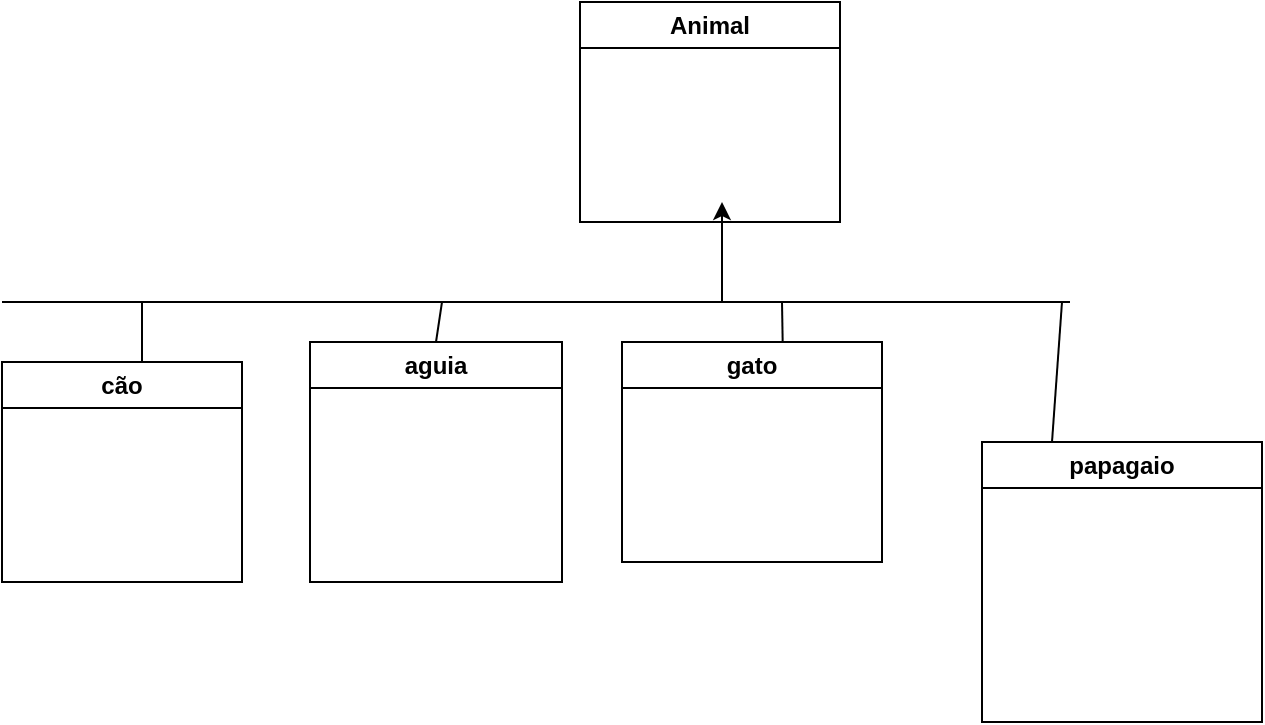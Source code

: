 <mxfile version="26.0.14">
  <diagram name="Página-1" id="fnbcIL5Z_x4uCaopR5I9">
    <mxGraphModel dx="789" dy="446" grid="1" gridSize="10" guides="1" tooltips="1" connect="1" arrows="1" fold="1" page="1" pageScale="1" pageWidth="827" pageHeight="1169" math="0" shadow="0">
      <root>
        <mxCell id="0" />
        <mxCell id="1" parent="0" />
        <mxCell id="pkzS7dGF-zs2sIUJ0T_--3" value="Animal" style="swimlane;whiteSpace=wrap;html=1;startSize=23;" vertex="1" parent="1">
          <mxGeometry x="349" y="40" width="130" height="110" as="geometry" />
        </mxCell>
        <mxCell id="pkzS7dGF-zs2sIUJ0T_--4" value="cão" style="swimlane;whiteSpace=wrap;html=1;startSize=23;" vertex="1" parent="1">
          <mxGeometry x="60" y="220" width="120" height="110" as="geometry" />
        </mxCell>
        <mxCell id="pkzS7dGF-zs2sIUJ0T_--5" value="aguia" style="swimlane;whiteSpace=wrap;html=1;startSize=23;" vertex="1" parent="1">
          <mxGeometry x="214" y="210" width="126" height="120" as="geometry" />
        </mxCell>
        <mxCell id="pkzS7dGF-zs2sIUJ0T_--6" value="gato" style="swimlane;whiteSpace=wrap;html=1;" vertex="1" parent="1">
          <mxGeometry x="370" y="210" width="130" height="110" as="geometry" />
        </mxCell>
        <mxCell id="pkzS7dGF-zs2sIUJ0T_--7" value="papagaio" style="swimlane;whiteSpace=wrap;html=1;" vertex="1" parent="1">
          <mxGeometry x="550" y="260" width="140" height="140" as="geometry" />
        </mxCell>
        <mxCell id="pkzS7dGF-zs2sIUJ0T_--8" value="" style="endArrow=classic;html=1;rounded=0;" edge="1" parent="1">
          <mxGeometry width="50" height="50" relative="1" as="geometry">
            <mxPoint x="420" y="180" as="sourcePoint" />
            <mxPoint x="420" y="140" as="targetPoint" />
            <Array as="points">
              <mxPoint x="420" y="170" />
              <mxPoint x="420" y="190" />
            </Array>
          </mxGeometry>
        </mxCell>
        <mxCell id="pkzS7dGF-zs2sIUJ0T_--9" value="" style="endArrow=none;html=1;rounded=0;" edge="1" parent="1">
          <mxGeometry width="50" height="50" relative="1" as="geometry">
            <mxPoint x="60" y="190" as="sourcePoint" />
            <mxPoint x="594" y="190" as="targetPoint" />
          </mxGeometry>
        </mxCell>
        <mxCell id="pkzS7dGF-zs2sIUJ0T_--10" value="" style="endArrow=none;html=1;rounded=0;" edge="1" parent="1">
          <mxGeometry width="50" height="50" relative="1" as="geometry">
            <mxPoint x="130" y="220" as="sourcePoint" />
            <mxPoint x="130" y="190" as="targetPoint" />
          </mxGeometry>
        </mxCell>
        <mxCell id="pkzS7dGF-zs2sIUJ0T_--11" value="" style="endArrow=none;html=1;rounded=0;exitX=0.5;exitY=0;exitDx=0;exitDy=0;" edge="1" parent="1" source="pkzS7dGF-zs2sIUJ0T_--5">
          <mxGeometry width="50" height="50" relative="1" as="geometry">
            <mxPoint x="260" y="230" as="sourcePoint" />
            <mxPoint x="280" y="190" as="targetPoint" />
          </mxGeometry>
        </mxCell>
        <mxCell id="pkzS7dGF-zs2sIUJ0T_--12" value="" style="endArrow=none;html=1;rounded=0;exitX=0.25;exitY=0;exitDx=0;exitDy=0;" edge="1" parent="1" source="pkzS7dGF-zs2sIUJ0T_--7">
          <mxGeometry width="50" height="50" relative="1" as="geometry">
            <mxPoint x="540" y="250" as="sourcePoint" />
            <mxPoint x="590" y="190" as="targetPoint" />
          </mxGeometry>
        </mxCell>
        <mxCell id="pkzS7dGF-zs2sIUJ0T_--13" value="" style="endArrow=none;html=1;rounded=0;exitX=0.618;exitY=0;exitDx=0;exitDy=0;exitPerimeter=0;" edge="1" parent="1" source="pkzS7dGF-zs2sIUJ0T_--6">
          <mxGeometry width="50" height="50" relative="1" as="geometry">
            <mxPoint x="410" y="230" as="sourcePoint" />
            <mxPoint x="450" y="190" as="targetPoint" />
          </mxGeometry>
        </mxCell>
      </root>
    </mxGraphModel>
  </diagram>
</mxfile>
